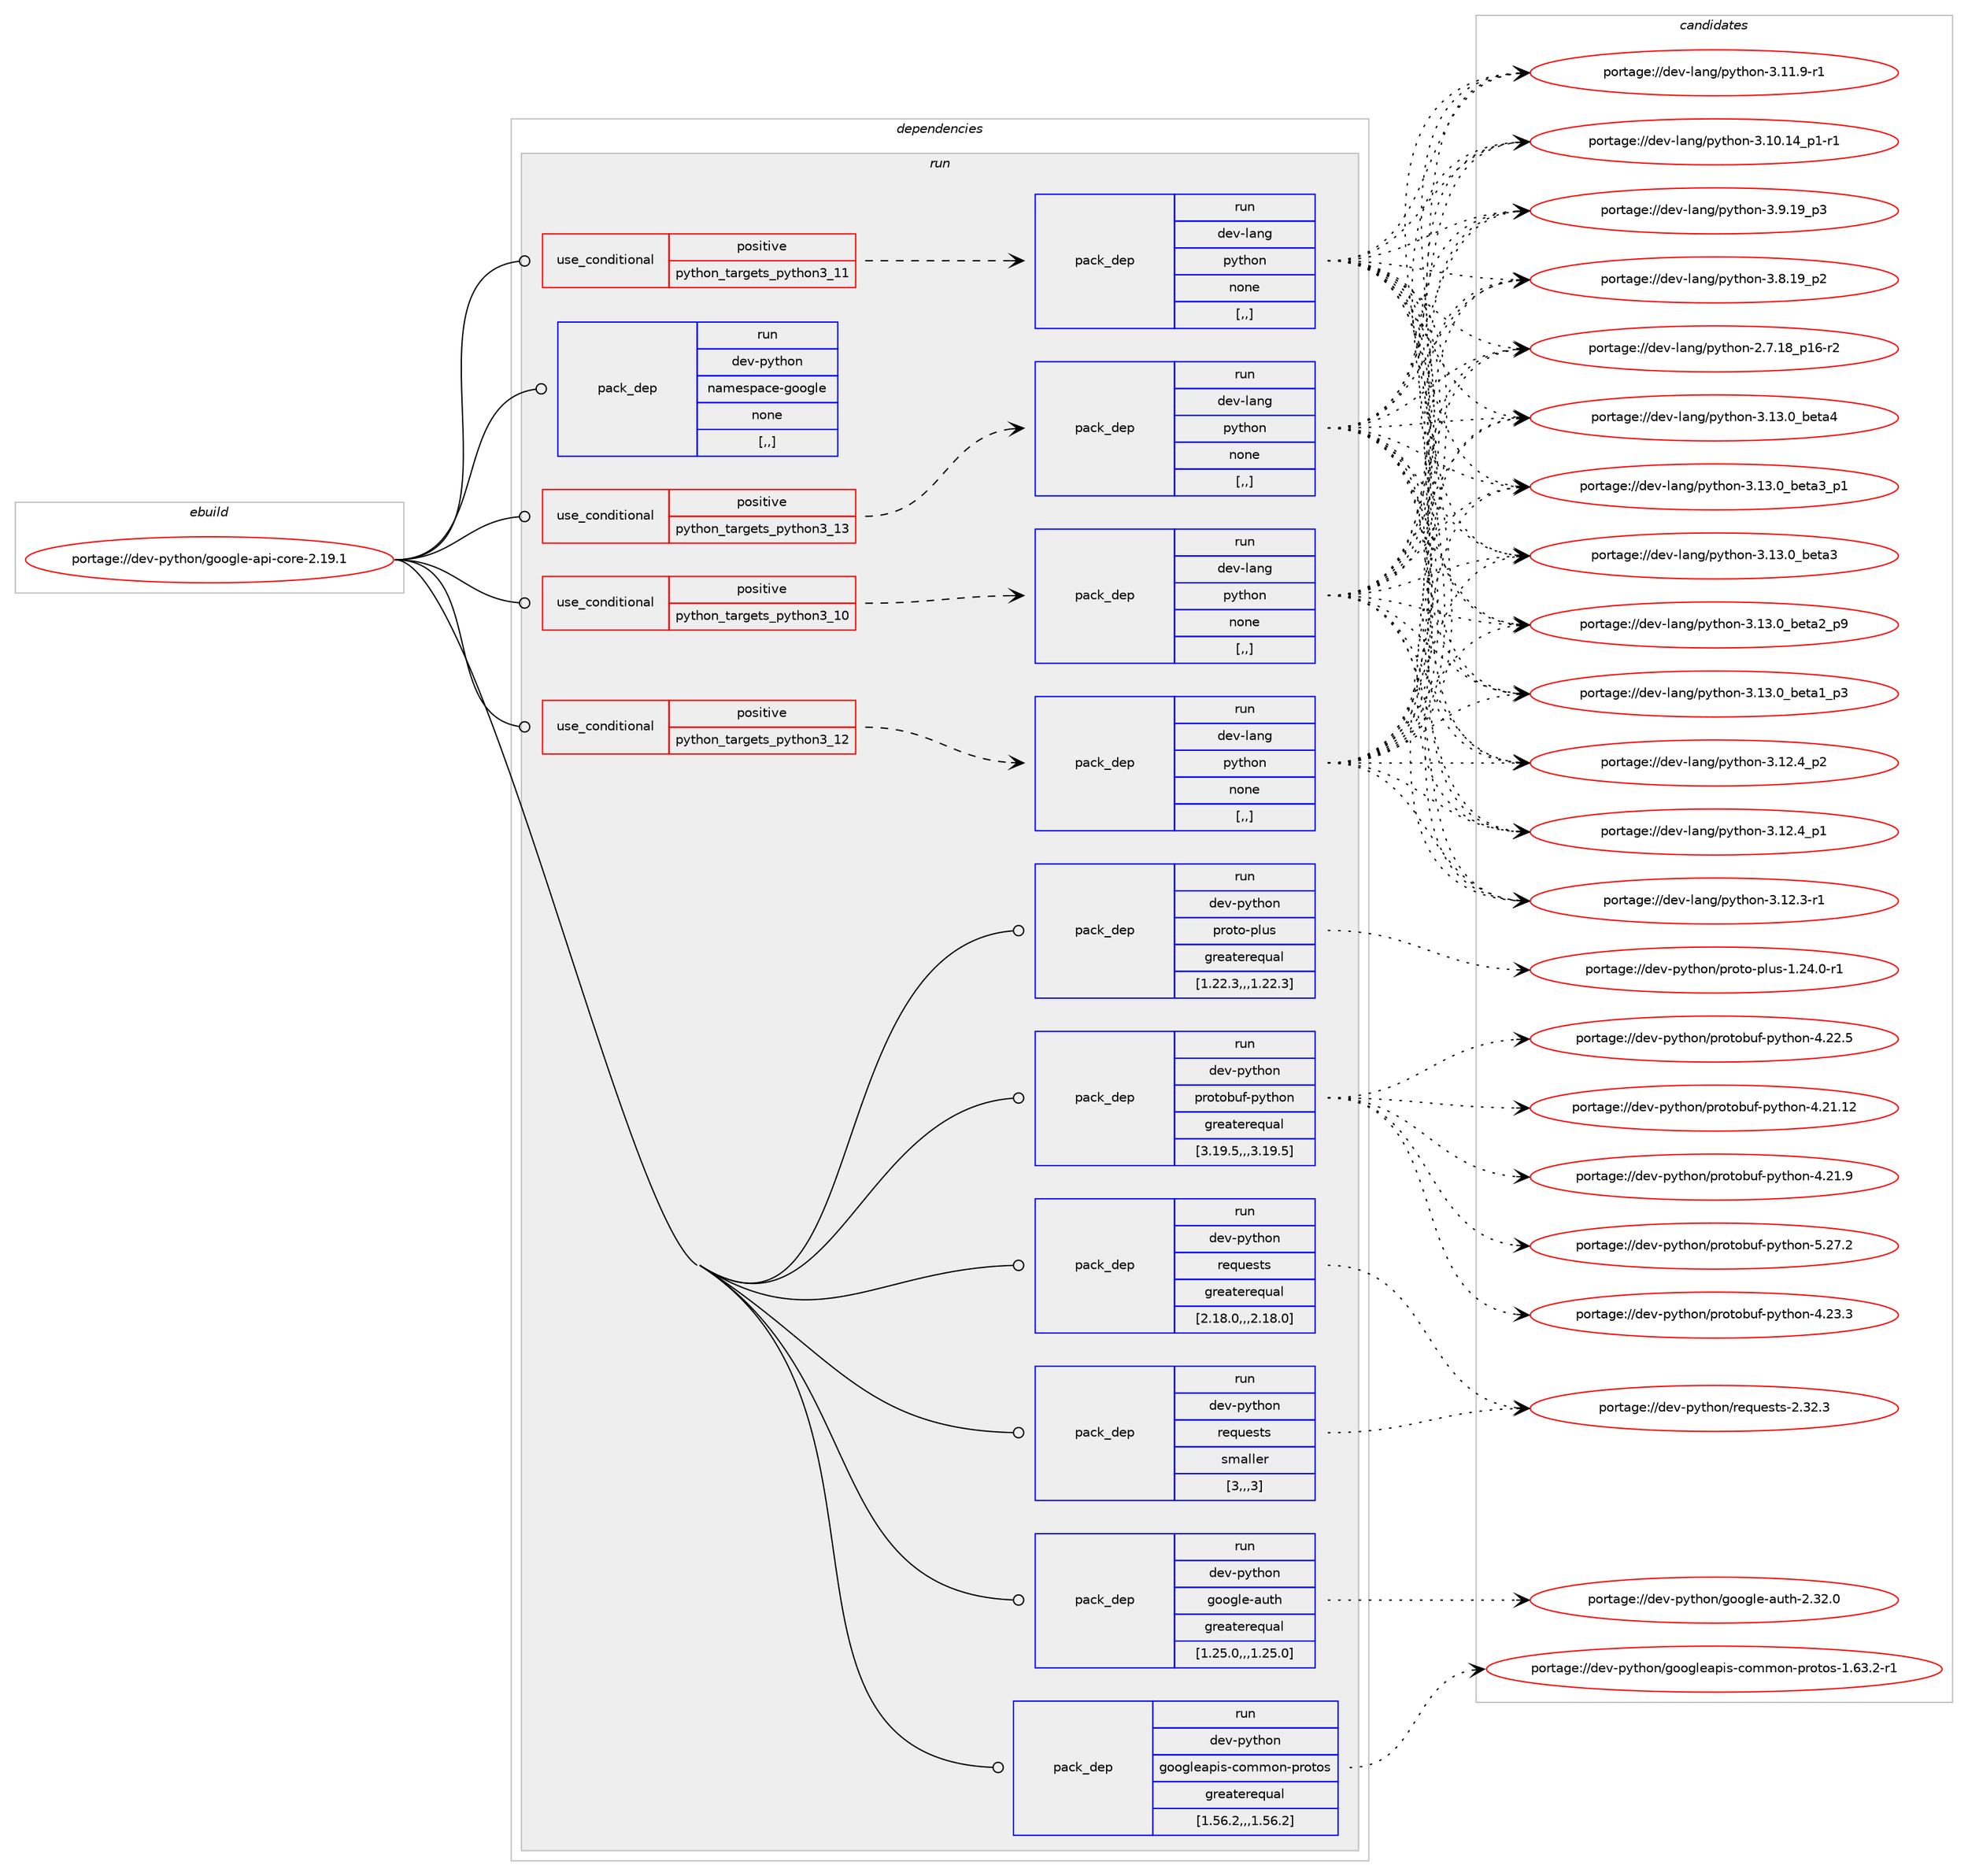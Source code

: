 digraph prolog {

# *************
# Graph options
# *************

newrank=true;
concentrate=true;
compound=true;
graph [rankdir=LR,fontname=Helvetica,fontsize=10,ranksep=1.5];#, ranksep=2.5, nodesep=0.2];
edge  [arrowhead=vee];
node  [fontname=Helvetica,fontsize=10];

# **********
# The ebuild
# **********

subgraph cluster_leftcol {
color=gray;
label=<<i>ebuild</i>>;
id [label="portage://dev-python/google-api-core-2.19.1", color=red, width=4, href="../dev-python/google-api-core-2.19.1.svg"];
}

# ****************
# The dependencies
# ****************

subgraph cluster_midcol {
color=gray;
label=<<i>dependencies</i>>;
subgraph cluster_compile {
fillcolor="#eeeeee";
style=filled;
label=<<i>compile</i>>;
}
subgraph cluster_compileandrun {
fillcolor="#eeeeee";
style=filled;
label=<<i>compile and run</i>>;
}
subgraph cluster_run {
fillcolor="#eeeeee";
style=filled;
label=<<i>run</i>>;
subgraph cond33178 {
dependency147354 [label=<<TABLE BORDER="0" CELLBORDER="1" CELLSPACING="0" CELLPADDING="4"><TR><TD ROWSPAN="3" CELLPADDING="10">use_conditional</TD></TR><TR><TD>positive</TD></TR><TR><TD>python_targets_python3_10</TD></TR></TABLE>>, shape=none, color=red];
subgraph pack112926 {
dependency147355 [label=<<TABLE BORDER="0" CELLBORDER="1" CELLSPACING="0" CELLPADDING="4" WIDTH="220"><TR><TD ROWSPAN="6" CELLPADDING="30">pack_dep</TD></TR><TR><TD WIDTH="110">run</TD></TR><TR><TD>dev-lang</TD></TR><TR><TD>python</TD></TR><TR><TD>none</TD></TR><TR><TD>[,,]</TD></TR></TABLE>>, shape=none, color=blue];
}
dependency147354:e -> dependency147355:w [weight=20,style="dashed",arrowhead="vee"];
}
id:e -> dependency147354:w [weight=20,style="solid",arrowhead="odot"];
subgraph cond33179 {
dependency147356 [label=<<TABLE BORDER="0" CELLBORDER="1" CELLSPACING="0" CELLPADDING="4"><TR><TD ROWSPAN="3" CELLPADDING="10">use_conditional</TD></TR><TR><TD>positive</TD></TR><TR><TD>python_targets_python3_11</TD></TR></TABLE>>, shape=none, color=red];
subgraph pack112927 {
dependency147357 [label=<<TABLE BORDER="0" CELLBORDER="1" CELLSPACING="0" CELLPADDING="4" WIDTH="220"><TR><TD ROWSPAN="6" CELLPADDING="30">pack_dep</TD></TR><TR><TD WIDTH="110">run</TD></TR><TR><TD>dev-lang</TD></TR><TR><TD>python</TD></TR><TR><TD>none</TD></TR><TR><TD>[,,]</TD></TR></TABLE>>, shape=none, color=blue];
}
dependency147356:e -> dependency147357:w [weight=20,style="dashed",arrowhead="vee"];
}
id:e -> dependency147356:w [weight=20,style="solid",arrowhead="odot"];
subgraph cond33180 {
dependency147358 [label=<<TABLE BORDER="0" CELLBORDER="1" CELLSPACING="0" CELLPADDING="4"><TR><TD ROWSPAN="3" CELLPADDING="10">use_conditional</TD></TR><TR><TD>positive</TD></TR><TR><TD>python_targets_python3_12</TD></TR></TABLE>>, shape=none, color=red];
subgraph pack112928 {
dependency147359 [label=<<TABLE BORDER="0" CELLBORDER="1" CELLSPACING="0" CELLPADDING="4" WIDTH="220"><TR><TD ROWSPAN="6" CELLPADDING="30">pack_dep</TD></TR><TR><TD WIDTH="110">run</TD></TR><TR><TD>dev-lang</TD></TR><TR><TD>python</TD></TR><TR><TD>none</TD></TR><TR><TD>[,,]</TD></TR></TABLE>>, shape=none, color=blue];
}
dependency147358:e -> dependency147359:w [weight=20,style="dashed",arrowhead="vee"];
}
id:e -> dependency147358:w [weight=20,style="solid",arrowhead="odot"];
subgraph cond33181 {
dependency147360 [label=<<TABLE BORDER="0" CELLBORDER="1" CELLSPACING="0" CELLPADDING="4"><TR><TD ROWSPAN="3" CELLPADDING="10">use_conditional</TD></TR><TR><TD>positive</TD></TR><TR><TD>python_targets_python3_13</TD></TR></TABLE>>, shape=none, color=red];
subgraph pack112929 {
dependency147361 [label=<<TABLE BORDER="0" CELLBORDER="1" CELLSPACING="0" CELLPADDING="4" WIDTH="220"><TR><TD ROWSPAN="6" CELLPADDING="30">pack_dep</TD></TR><TR><TD WIDTH="110">run</TD></TR><TR><TD>dev-lang</TD></TR><TR><TD>python</TD></TR><TR><TD>none</TD></TR><TR><TD>[,,]</TD></TR></TABLE>>, shape=none, color=blue];
}
dependency147360:e -> dependency147361:w [weight=20,style="dashed",arrowhead="vee"];
}
id:e -> dependency147360:w [weight=20,style="solid",arrowhead="odot"];
subgraph pack112930 {
dependency147362 [label=<<TABLE BORDER="0" CELLBORDER="1" CELLSPACING="0" CELLPADDING="4" WIDTH="220"><TR><TD ROWSPAN="6" CELLPADDING="30">pack_dep</TD></TR><TR><TD WIDTH="110">run</TD></TR><TR><TD>dev-python</TD></TR><TR><TD>google-auth</TD></TR><TR><TD>greaterequal</TD></TR><TR><TD>[1.25.0,,,1.25.0]</TD></TR></TABLE>>, shape=none, color=blue];
}
id:e -> dependency147362:w [weight=20,style="solid",arrowhead="odot"];
subgraph pack112931 {
dependency147363 [label=<<TABLE BORDER="0" CELLBORDER="1" CELLSPACING="0" CELLPADDING="4" WIDTH="220"><TR><TD ROWSPAN="6" CELLPADDING="30">pack_dep</TD></TR><TR><TD WIDTH="110">run</TD></TR><TR><TD>dev-python</TD></TR><TR><TD>googleapis-common-protos</TD></TR><TR><TD>greaterequal</TD></TR><TR><TD>[1.56.2,,,1.56.2]</TD></TR></TABLE>>, shape=none, color=blue];
}
id:e -> dependency147363:w [weight=20,style="solid",arrowhead="odot"];
subgraph pack112932 {
dependency147364 [label=<<TABLE BORDER="0" CELLBORDER="1" CELLSPACING="0" CELLPADDING="4" WIDTH="220"><TR><TD ROWSPAN="6" CELLPADDING="30">pack_dep</TD></TR><TR><TD WIDTH="110">run</TD></TR><TR><TD>dev-python</TD></TR><TR><TD>proto-plus</TD></TR><TR><TD>greaterequal</TD></TR><TR><TD>[1.22.3,,,1.22.3]</TD></TR></TABLE>>, shape=none, color=blue];
}
id:e -> dependency147364:w [weight=20,style="solid",arrowhead="odot"];
subgraph pack112933 {
dependency147365 [label=<<TABLE BORDER="0" CELLBORDER="1" CELLSPACING="0" CELLPADDING="4" WIDTH="220"><TR><TD ROWSPAN="6" CELLPADDING="30">pack_dep</TD></TR><TR><TD WIDTH="110">run</TD></TR><TR><TD>dev-python</TD></TR><TR><TD>protobuf-python</TD></TR><TR><TD>greaterequal</TD></TR><TR><TD>[3.19.5,,,3.19.5]</TD></TR></TABLE>>, shape=none, color=blue];
}
id:e -> dependency147365:w [weight=20,style="solid",arrowhead="odot"];
subgraph pack112934 {
dependency147366 [label=<<TABLE BORDER="0" CELLBORDER="1" CELLSPACING="0" CELLPADDING="4" WIDTH="220"><TR><TD ROWSPAN="6" CELLPADDING="30">pack_dep</TD></TR><TR><TD WIDTH="110">run</TD></TR><TR><TD>dev-python</TD></TR><TR><TD>requests</TD></TR><TR><TD>greaterequal</TD></TR><TR><TD>[2.18.0,,,2.18.0]</TD></TR></TABLE>>, shape=none, color=blue];
}
id:e -> dependency147366:w [weight=20,style="solid",arrowhead="odot"];
subgraph pack112935 {
dependency147367 [label=<<TABLE BORDER="0" CELLBORDER="1" CELLSPACING="0" CELLPADDING="4" WIDTH="220"><TR><TD ROWSPAN="6" CELLPADDING="30">pack_dep</TD></TR><TR><TD WIDTH="110">run</TD></TR><TR><TD>dev-python</TD></TR><TR><TD>requests</TD></TR><TR><TD>smaller</TD></TR><TR><TD>[3,,,3]</TD></TR></TABLE>>, shape=none, color=blue];
}
id:e -> dependency147367:w [weight=20,style="solid",arrowhead="odot"];
subgraph pack112936 {
dependency147368 [label=<<TABLE BORDER="0" CELLBORDER="1" CELLSPACING="0" CELLPADDING="4" WIDTH="220"><TR><TD ROWSPAN="6" CELLPADDING="30">pack_dep</TD></TR><TR><TD WIDTH="110">run</TD></TR><TR><TD>dev-python</TD></TR><TR><TD>namespace-google</TD></TR><TR><TD>none</TD></TR><TR><TD>[,,]</TD></TR></TABLE>>, shape=none, color=blue];
}
id:e -> dependency147368:w [weight=20,style="solid",arrowhead="odot"];
}
}

# **************
# The candidates
# **************

subgraph cluster_choices {
rank=same;
color=gray;
label=<<i>candidates</i>>;

subgraph choice112926 {
color=black;
nodesep=1;
choice1001011184510897110103471121211161041111104551464951464895981011169752 [label="portage://dev-lang/python-3.13.0_beta4", color=red, width=4,href="../dev-lang/python-3.13.0_beta4.svg"];
choice10010111845108971101034711212111610411111045514649514648959810111697519511249 [label="portage://dev-lang/python-3.13.0_beta3_p1", color=red, width=4,href="../dev-lang/python-3.13.0_beta3_p1.svg"];
choice1001011184510897110103471121211161041111104551464951464895981011169751 [label="portage://dev-lang/python-3.13.0_beta3", color=red, width=4,href="../dev-lang/python-3.13.0_beta3.svg"];
choice10010111845108971101034711212111610411111045514649514648959810111697509511257 [label="portage://dev-lang/python-3.13.0_beta2_p9", color=red, width=4,href="../dev-lang/python-3.13.0_beta2_p9.svg"];
choice10010111845108971101034711212111610411111045514649514648959810111697499511251 [label="portage://dev-lang/python-3.13.0_beta1_p3", color=red, width=4,href="../dev-lang/python-3.13.0_beta1_p3.svg"];
choice100101118451089711010347112121116104111110455146495046529511250 [label="portage://dev-lang/python-3.12.4_p2", color=red, width=4,href="../dev-lang/python-3.12.4_p2.svg"];
choice100101118451089711010347112121116104111110455146495046529511249 [label="portage://dev-lang/python-3.12.4_p1", color=red, width=4,href="../dev-lang/python-3.12.4_p1.svg"];
choice100101118451089711010347112121116104111110455146495046514511449 [label="portage://dev-lang/python-3.12.3-r1", color=red, width=4,href="../dev-lang/python-3.12.3-r1.svg"];
choice100101118451089711010347112121116104111110455146494946574511449 [label="portage://dev-lang/python-3.11.9-r1", color=red, width=4,href="../dev-lang/python-3.11.9-r1.svg"];
choice100101118451089711010347112121116104111110455146494846495295112494511449 [label="portage://dev-lang/python-3.10.14_p1-r1", color=red, width=4,href="../dev-lang/python-3.10.14_p1-r1.svg"];
choice100101118451089711010347112121116104111110455146574649579511251 [label="portage://dev-lang/python-3.9.19_p3", color=red, width=4,href="../dev-lang/python-3.9.19_p3.svg"];
choice100101118451089711010347112121116104111110455146564649579511250 [label="portage://dev-lang/python-3.8.19_p2", color=red, width=4,href="../dev-lang/python-3.8.19_p2.svg"];
choice100101118451089711010347112121116104111110455046554649569511249544511450 [label="portage://dev-lang/python-2.7.18_p16-r2", color=red, width=4,href="../dev-lang/python-2.7.18_p16-r2.svg"];
dependency147355:e -> choice1001011184510897110103471121211161041111104551464951464895981011169752:w [style=dotted,weight="100"];
dependency147355:e -> choice10010111845108971101034711212111610411111045514649514648959810111697519511249:w [style=dotted,weight="100"];
dependency147355:e -> choice1001011184510897110103471121211161041111104551464951464895981011169751:w [style=dotted,weight="100"];
dependency147355:e -> choice10010111845108971101034711212111610411111045514649514648959810111697509511257:w [style=dotted,weight="100"];
dependency147355:e -> choice10010111845108971101034711212111610411111045514649514648959810111697499511251:w [style=dotted,weight="100"];
dependency147355:e -> choice100101118451089711010347112121116104111110455146495046529511250:w [style=dotted,weight="100"];
dependency147355:e -> choice100101118451089711010347112121116104111110455146495046529511249:w [style=dotted,weight="100"];
dependency147355:e -> choice100101118451089711010347112121116104111110455146495046514511449:w [style=dotted,weight="100"];
dependency147355:e -> choice100101118451089711010347112121116104111110455146494946574511449:w [style=dotted,weight="100"];
dependency147355:e -> choice100101118451089711010347112121116104111110455146494846495295112494511449:w [style=dotted,weight="100"];
dependency147355:e -> choice100101118451089711010347112121116104111110455146574649579511251:w [style=dotted,weight="100"];
dependency147355:e -> choice100101118451089711010347112121116104111110455146564649579511250:w [style=dotted,weight="100"];
dependency147355:e -> choice100101118451089711010347112121116104111110455046554649569511249544511450:w [style=dotted,weight="100"];
}
subgraph choice112927 {
color=black;
nodesep=1;
choice1001011184510897110103471121211161041111104551464951464895981011169752 [label="portage://dev-lang/python-3.13.0_beta4", color=red, width=4,href="../dev-lang/python-3.13.0_beta4.svg"];
choice10010111845108971101034711212111610411111045514649514648959810111697519511249 [label="portage://dev-lang/python-3.13.0_beta3_p1", color=red, width=4,href="../dev-lang/python-3.13.0_beta3_p1.svg"];
choice1001011184510897110103471121211161041111104551464951464895981011169751 [label="portage://dev-lang/python-3.13.0_beta3", color=red, width=4,href="../dev-lang/python-3.13.0_beta3.svg"];
choice10010111845108971101034711212111610411111045514649514648959810111697509511257 [label="portage://dev-lang/python-3.13.0_beta2_p9", color=red, width=4,href="../dev-lang/python-3.13.0_beta2_p9.svg"];
choice10010111845108971101034711212111610411111045514649514648959810111697499511251 [label="portage://dev-lang/python-3.13.0_beta1_p3", color=red, width=4,href="../dev-lang/python-3.13.0_beta1_p3.svg"];
choice100101118451089711010347112121116104111110455146495046529511250 [label="portage://dev-lang/python-3.12.4_p2", color=red, width=4,href="../dev-lang/python-3.12.4_p2.svg"];
choice100101118451089711010347112121116104111110455146495046529511249 [label="portage://dev-lang/python-3.12.4_p1", color=red, width=4,href="../dev-lang/python-3.12.4_p1.svg"];
choice100101118451089711010347112121116104111110455146495046514511449 [label="portage://dev-lang/python-3.12.3-r1", color=red, width=4,href="../dev-lang/python-3.12.3-r1.svg"];
choice100101118451089711010347112121116104111110455146494946574511449 [label="portage://dev-lang/python-3.11.9-r1", color=red, width=4,href="../dev-lang/python-3.11.9-r1.svg"];
choice100101118451089711010347112121116104111110455146494846495295112494511449 [label="portage://dev-lang/python-3.10.14_p1-r1", color=red, width=4,href="../dev-lang/python-3.10.14_p1-r1.svg"];
choice100101118451089711010347112121116104111110455146574649579511251 [label="portage://dev-lang/python-3.9.19_p3", color=red, width=4,href="../dev-lang/python-3.9.19_p3.svg"];
choice100101118451089711010347112121116104111110455146564649579511250 [label="portage://dev-lang/python-3.8.19_p2", color=red, width=4,href="../dev-lang/python-3.8.19_p2.svg"];
choice100101118451089711010347112121116104111110455046554649569511249544511450 [label="portage://dev-lang/python-2.7.18_p16-r2", color=red, width=4,href="../dev-lang/python-2.7.18_p16-r2.svg"];
dependency147357:e -> choice1001011184510897110103471121211161041111104551464951464895981011169752:w [style=dotted,weight="100"];
dependency147357:e -> choice10010111845108971101034711212111610411111045514649514648959810111697519511249:w [style=dotted,weight="100"];
dependency147357:e -> choice1001011184510897110103471121211161041111104551464951464895981011169751:w [style=dotted,weight="100"];
dependency147357:e -> choice10010111845108971101034711212111610411111045514649514648959810111697509511257:w [style=dotted,weight="100"];
dependency147357:e -> choice10010111845108971101034711212111610411111045514649514648959810111697499511251:w [style=dotted,weight="100"];
dependency147357:e -> choice100101118451089711010347112121116104111110455146495046529511250:w [style=dotted,weight="100"];
dependency147357:e -> choice100101118451089711010347112121116104111110455146495046529511249:w [style=dotted,weight="100"];
dependency147357:e -> choice100101118451089711010347112121116104111110455146495046514511449:w [style=dotted,weight="100"];
dependency147357:e -> choice100101118451089711010347112121116104111110455146494946574511449:w [style=dotted,weight="100"];
dependency147357:e -> choice100101118451089711010347112121116104111110455146494846495295112494511449:w [style=dotted,weight="100"];
dependency147357:e -> choice100101118451089711010347112121116104111110455146574649579511251:w [style=dotted,weight="100"];
dependency147357:e -> choice100101118451089711010347112121116104111110455146564649579511250:w [style=dotted,weight="100"];
dependency147357:e -> choice100101118451089711010347112121116104111110455046554649569511249544511450:w [style=dotted,weight="100"];
}
subgraph choice112928 {
color=black;
nodesep=1;
choice1001011184510897110103471121211161041111104551464951464895981011169752 [label="portage://dev-lang/python-3.13.0_beta4", color=red, width=4,href="../dev-lang/python-3.13.0_beta4.svg"];
choice10010111845108971101034711212111610411111045514649514648959810111697519511249 [label="portage://dev-lang/python-3.13.0_beta3_p1", color=red, width=4,href="../dev-lang/python-3.13.0_beta3_p1.svg"];
choice1001011184510897110103471121211161041111104551464951464895981011169751 [label="portage://dev-lang/python-3.13.0_beta3", color=red, width=4,href="../dev-lang/python-3.13.0_beta3.svg"];
choice10010111845108971101034711212111610411111045514649514648959810111697509511257 [label="portage://dev-lang/python-3.13.0_beta2_p9", color=red, width=4,href="../dev-lang/python-3.13.0_beta2_p9.svg"];
choice10010111845108971101034711212111610411111045514649514648959810111697499511251 [label="portage://dev-lang/python-3.13.0_beta1_p3", color=red, width=4,href="../dev-lang/python-3.13.0_beta1_p3.svg"];
choice100101118451089711010347112121116104111110455146495046529511250 [label="portage://dev-lang/python-3.12.4_p2", color=red, width=4,href="../dev-lang/python-3.12.4_p2.svg"];
choice100101118451089711010347112121116104111110455146495046529511249 [label="portage://dev-lang/python-3.12.4_p1", color=red, width=4,href="../dev-lang/python-3.12.4_p1.svg"];
choice100101118451089711010347112121116104111110455146495046514511449 [label="portage://dev-lang/python-3.12.3-r1", color=red, width=4,href="../dev-lang/python-3.12.3-r1.svg"];
choice100101118451089711010347112121116104111110455146494946574511449 [label="portage://dev-lang/python-3.11.9-r1", color=red, width=4,href="../dev-lang/python-3.11.9-r1.svg"];
choice100101118451089711010347112121116104111110455146494846495295112494511449 [label="portage://dev-lang/python-3.10.14_p1-r1", color=red, width=4,href="../dev-lang/python-3.10.14_p1-r1.svg"];
choice100101118451089711010347112121116104111110455146574649579511251 [label="portage://dev-lang/python-3.9.19_p3", color=red, width=4,href="../dev-lang/python-3.9.19_p3.svg"];
choice100101118451089711010347112121116104111110455146564649579511250 [label="portage://dev-lang/python-3.8.19_p2", color=red, width=4,href="../dev-lang/python-3.8.19_p2.svg"];
choice100101118451089711010347112121116104111110455046554649569511249544511450 [label="portage://dev-lang/python-2.7.18_p16-r2", color=red, width=4,href="../dev-lang/python-2.7.18_p16-r2.svg"];
dependency147359:e -> choice1001011184510897110103471121211161041111104551464951464895981011169752:w [style=dotted,weight="100"];
dependency147359:e -> choice10010111845108971101034711212111610411111045514649514648959810111697519511249:w [style=dotted,weight="100"];
dependency147359:e -> choice1001011184510897110103471121211161041111104551464951464895981011169751:w [style=dotted,weight="100"];
dependency147359:e -> choice10010111845108971101034711212111610411111045514649514648959810111697509511257:w [style=dotted,weight="100"];
dependency147359:e -> choice10010111845108971101034711212111610411111045514649514648959810111697499511251:w [style=dotted,weight="100"];
dependency147359:e -> choice100101118451089711010347112121116104111110455146495046529511250:w [style=dotted,weight="100"];
dependency147359:e -> choice100101118451089711010347112121116104111110455146495046529511249:w [style=dotted,weight="100"];
dependency147359:e -> choice100101118451089711010347112121116104111110455146495046514511449:w [style=dotted,weight="100"];
dependency147359:e -> choice100101118451089711010347112121116104111110455146494946574511449:w [style=dotted,weight="100"];
dependency147359:e -> choice100101118451089711010347112121116104111110455146494846495295112494511449:w [style=dotted,weight="100"];
dependency147359:e -> choice100101118451089711010347112121116104111110455146574649579511251:w [style=dotted,weight="100"];
dependency147359:e -> choice100101118451089711010347112121116104111110455146564649579511250:w [style=dotted,weight="100"];
dependency147359:e -> choice100101118451089711010347112121116104111110455046554649569511249544511450:w [style=dotted,weight="100"];
}
subgraph choice112929 {
color=black;
nodesep=1;
choice1001011184510897110103471121211161041111104551464951464895981011169752 [label="portage://dev-lang/python-3.13.0_beta4", color=red, width=4,href="../dev-lang/python-3.13.0_beta4.svg"];
choice10010111845108971101034711212111610411111045514649514648959810111697519511249 [label="portage://dev-lang/python-3.13.0_beta3_p1", color=red, width=4,href="../dev-lang/python-3.13.0_beta3_p1.svg"];
choice1001011184510897110103471121211161041111104551464951464895981011169751 [label="portage://dev-lang/python-3.13.0_beta3", color=red, width=4,href="../dev-lang/python-3.13.0_beta3.svg"];
choice10010111845108971101034711212111610411111045514649514648959810111697509511257 [label="portage://dev-lang/python-3.13.0_beta2_p9", color=red, width=4,href="../dev-lang/python-3.13.0_beta2_p9.svg"];
choice10010111845108971101034711212111610411111045514649514648959810111697499511251 [label="portage://dev-lang/python-3.13.0_beta1_p3", color=red, width=4,href="../dev-lang/python-3.13.0_beta1_p3.svg"];
choice100101118451089711010347112121116104111110455146495046529511250 [label="portage://dev-lang/python-3.12.4_p2", color=red, width=4,href="../dev-lang/python-3.12.4_p2.svg"];
choice100101118451089711010347112121116104111110455146495046529511249 [label="portage://dev-lang/python-3.12.4_p1", color=red, width=4,href="../dev-lang/python-3.12.4_p1.svg"];
choice100101118451089711010347112121116104111110455146495046514511449 [label="portage://dev-lang/python-3.12.3-r1", color=red, width=4,href="../dev-lang/python-3.12.3-r1.svg"];
choice100101118451089711010347112121116104111110455146494946574511449 [label="portage://dev-lang/python-3.11.9-r1", color=red, width=4,href="../dev-lang/python-3.11.9-r1.svg"];
choice100101118451089711010347112121116104111110455146494846495295112494511449 [label="portage://dev-lang/python-3.10.14_p1-r1", color=red, width=4,href="../dev-lang/python-3.10.14_p1-r1.svg"];
choice100101118451089711010347112121116104111110455146574649579511251 [label="portage://dev-lang/python-3.9.19_p3", color=red, width=4,href="../dev-lang/python-3.9.19_p3.svg"];
choice100101118451089711010347112121116104111110455146564649579511250 [label="portage://dev-lang/python-3.8.19_p2", color=red, width=4,href="../dev-lang/python-3.8.19_p2.svg"];
choice100101118451089711010347112121116104111110455046554649569511249544511450 [label="portage://dev-lang/python-2.7.18_p16-r2", color=red, width=4,href="../dev-lang/python-2.7.18_p16-r2.svg"];
dependency147361:e -> choice1001011184510897110103471121211161041111104551464951464895981011169752:w [style=dotted,weight="100"];
dependency147361:e -> choice10010111845108971101034711212111610411111045514649514648959810111697519511249:w [style=dotted,weight="100"];
dependency147361:e -> choice1001011184510897110103471121211161041111104551464951464895981011169751:w [style=dotted,weight="100"];
dependency147361:e -> choice10010111845108971101034711212111610411111045514649514648959810111697509511257:w [style=dotted,weight="100"];
dependency147361:e -> choice10010111845108971101034711212111610411111045514649514648959810111697499511251:w [style=dotted,weight="100"];
dependency147361:e -> choice100101118451089711010347112121116104111110455146495046529511250:w [style=dotted,weight="100"];
dependency147361:e -> choice100101118451089711010347112121116104111110455146495046529511249:w [style=dotted,weight="100"];
dependency147361:e -> choice100101118451089711010347112121116104111110455146495046514511449:w [style=dotted,weight="100"];
dependency147361:e -> choice100101118451089711010347112121116104111110455146494946574511449:w [style=dotted,weight="100"];
dependency147361:e -> choice100101118451089711010347112121116104111110455146494846495295112494511449:w [style=dotted,weight="100"];
dependency147361:e -> choice100101118451089711010347112121116104111110455146574649579511251:w [style=dotted,weight="100"];
dependency147361:e -> choice100101118451089711010347112121116104111110455146564649579511250:w [style=dotted,weight="100"];
dependency147361:e -> choice100101118451089711010347112121116104111110455046554649569511249544511450:w [style=dotted,weight="100"];
}
subgraph choice112930 {
color=black;
nodesep=1;
choice1001011184511212111610411111047103111111103108101459711711610445504651504648 [label="portage://dev-python/google-auth-2.32.0", color=red, width=4,href="../dev-python/google-auth-2.32.0.svg"];
dependency147362:e -> choice1001011184511212111610411111047103111111103108101459711711610445504651504648:w [style=dotted,weight="100"];
}
subgraph choice112931 {
color=black;
nodesep=1;
choice100101118451121211161041111104710311111110310810197112105115459911110910911111045112114111116111115454946545146504511449 [label="portage://dev-python/googleapis-common-protos-1.63.2-r1", color=red, width=4,href="../dev-python/googleapis-common-protos-1.63.2-r1.svg"];
dependency147363:e -> choice100101118451121211161041111104710311111110310810197112105115459911110910911111045112114111116111115454946545146504511449:w [style=dotted,weight="100"];
}
subgraph choice112932 {
color=black;
nodesep=1;
choice100101118451121211161041111104711211411111611145112108117115454946505246484511449 [label="portage://dev-python/proto-plus-1.24.0-r1", color=red, width=4,href="../dev-python/proto-plus-1.24.0-r1.svg"];
dependency147364:e -> choice100101118451121211161041111104711211411111611145112108117115454946505246484511449:w [style=dotted,weight="100"];
}
subgraph choice112933 {
color=black;
nodesep=1;
choice1001011184511212111610411111047112114111116111981171024511212111610411111045534650554650 [label="portage://dev-python/protobuf-python-5.27.2", color=red, width=4,href="../dev-python/protobuf-python-5.27.2.svg"];
choice1001011184511212111610411111047112114111116111981171024511212111610411111045524650514651 [label="portage://dev-python/protobuf-python-4.23.3", color=red, width=4,href="../dev-python/protobuf-python-4.23.3.svg"];
choice1001011184511212111610411111047112114111116111981171024511212111610411111045524650504653 [label="portage://dev-python/protobuf-python-4.22.5", color=red, width=4,href="../dev-python/protobuf-python-4.22.5.svg"];
choice100101118451121211161041111104711211411111611198117102451121211161041111104552465049464950 [label="portage://dev-python/protobuf-python-4.21.12", color=red, width=4,href="../dev-python/protobuf-python-4.21.12.svg"];
choice1001011184511212111610411111047112114111116111981171024511212111610411111045524650494657 [label="portage://dev-python/protobuf-python-4.21.9", color=red, width=4,href="../dev-python/protobuf-python-4.21.9.svg"];
dependency147365:e -> choice1001011184511212111610411111047112114111116111981171024511212111610411111045534650554650:w [style=dotted,weight="100"];
dependency147365:e -> choice1001011184511212111610411111047112114111116111981171024511212111610411111045524650514651:w [style=dotted,weight="100"];
dependency147365:e -> choice1001011184511212111610411111047112114111116111981171024511212111610411111045524650504653:w [style=dotted,weight="100"];
dependency147365:e -> choice100101118451121211161041111104711211411111611198117102451121211161041111104552465049464950:w [style=dotted,weight="100"];
dependency147365:e -> choice1001011184511212111610411111047112114111116111981171024511212111610411111045524650494657:w [style=dotted,weight="100"];
}
subgraph choice112934 {
color=black;
nodesep=1;
choice100101118451121211161041111104711410111311710111511611545504651504651 [label="portage://dev-python/requests-2.32.3", color=red, width=4,href="../dev-python/requests-2.32.3.svg"];
dependency147366:e -> choice100101118451121211161041111104711410111311710111511611545504651504651:w [style=dotted,weight="100"];
}
subgraph choice112935 {
color=black;
nodesep=1;
choice100101118451121211161041111104711410111311710111511611545504651504651 [label="portage://dev-python/requests-2.32.3", color=red, width=4,href="../dev-python/requests-2.32.3.svg"];
dependency147367:e -> choice100101118451121211161041111104711410111311710111511611545504651504651:w [style=dotted,weight="100"];
}
subgraph choice112936 {
color=black;
nodesep=1;
}
}

}
